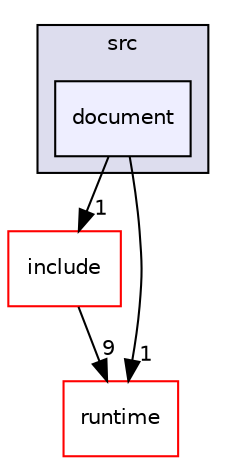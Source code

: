 digraph "document" {
  compound=true
  node [ fontsize="10", fontname="Helvetica"];
  edge [ labelfontsize="10", labelfontname="Helvetica"];
  subgraph clusterdir_c97a612163e380b45c407a9992d45cb5 {
    graph [ bgcolor="#ddddee", pencolor="black", label="src" fontname="Helvetica", fontsize="10", URL="dir_c97a612163e380b45c407a9992d45cb5.html"]
  dir_d1b0dc759eae9305dcdc0d58fb6f0656 [shape=box, label="document", style="filled", fillcolor="#eeeeff", pencolor="black", URL="dir_d1b0dc759eae9305dcdc0d58fb6f0656.html"];
  }
  dir_2fa8417925308be52a9c60106667e5c1 [shape=box label="include" fillcolor="white" style="filled" color="red" URL="dir_2fa8417925308be52a9c60106667e5c1.html"];
  dir_bacc0c93d90f14ec72dd74ece09979fb [shape=box label="runtime" fillcolor="white" style="filled" color="red" URL="dir_bacc0c93d90f14ec72dd74ece09979fb.html"];
  dir_2fa8417925308be52a9c60106667e5c1->dir_bacc0c93d90f14ec72dd74ece09979fb [headlabel="9", labeldistance=1.5 headhref="dir_000004_000019.html"];
  dir_d1b0dc759eae9305dcdc0d58fb6f0656->dir_2fa8417925308be52a9c60106667e5c1 [headlabel="1", labeldistance=1.5 headhref="dir_000016_000004.html"];
  dir_d1b0dc759eae9305dcdc0d58fb6f0656->dir_bacc0c93d90f14ec72dd74ece09979fb [headlabel="1", labeldistance=1.5 headhref="dir_000016_000019.html"];
}
